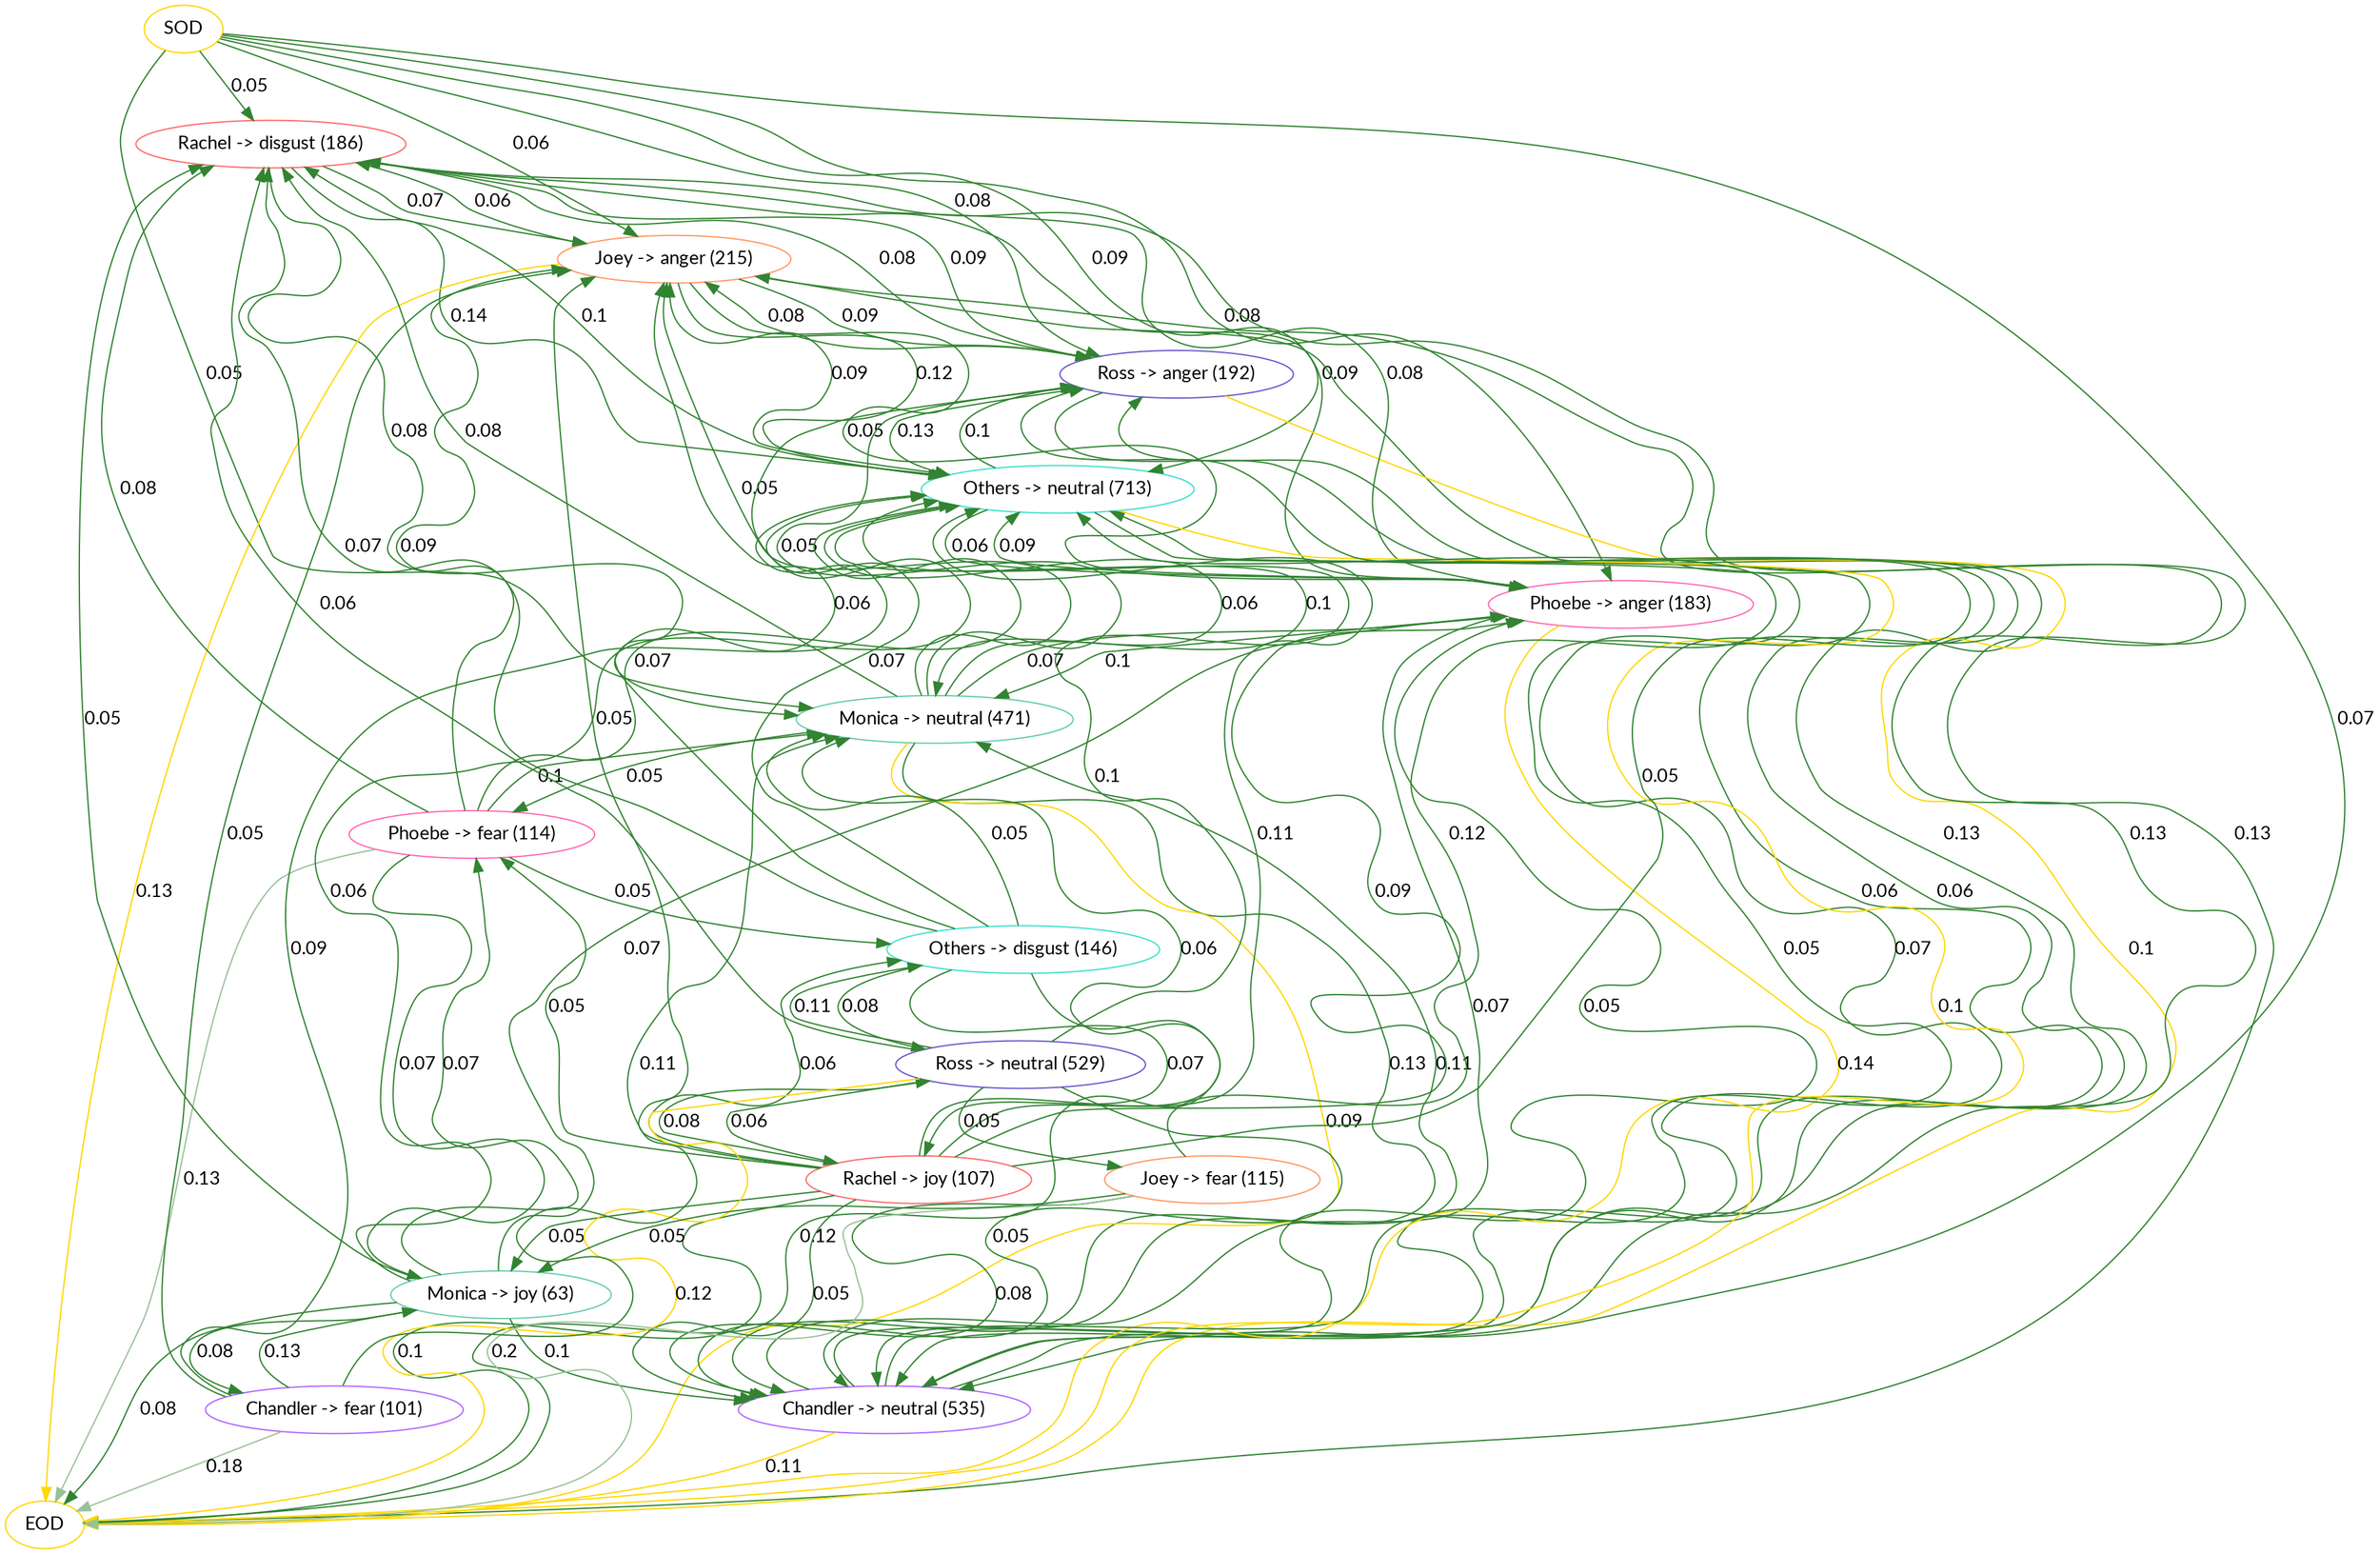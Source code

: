 digraph {
graph [fontname="Lato"];
node [fontname="Lato"];
edge [fontname="Lato"];
// variables_file=DAs_train_emo_none_NONE_1_vars.pkl
SOD [color="#FFD700"];
"Rachel -> disgust (186)" [color="#FF6B6B"];
"Joey -> anger (215)" [color="#FF9966"];
"Monica -> neutral (471)" [color="#66CDAA"];
"Ross -> anger (192)" [color="#6A5ACD"];
"Chandler -> neutral (535)" [color="#B266FF"];
"Phoebe -> anger (183)" [color="#FF69B4"];
"Others -> neutral (713)" [color="#40E0D0"];
EOD [color="#FFD700"];
"Phoebe -> fear (114)" [color="#FF69B4"];
"Monica -> joy (63)" [color="#66CDAA"];
"Others -> disgust (146)" [color="#40E0D0"];
"Rachel -> joy (107)" [color="#FF6B6B"];
"Ross -> neutral (529)" [color="#6A5ACD"];
"Joey -> fear (115)" [color="#FF9966"];
"Chandler -> fear (101)" [color="#B266FF"];
SOD -> "Rachel -> disgust (186)" [key=0, weight=0.05, label=0.05, sentiment=1.0, color="#328332", std_max="#328332", std_min="#328332"];
SOD -> "Joey -> anger (215)" [key=0, weight=0.06, label=0.06, sentiment=1.0, color="#328332", std_max="#328332", std_min="#328332"];
SOD -> "Monica -> neutral (471)" [key=0, weight=0.05, label=0.05, sentiment=1.0, color="#328332", std_max="#328332", std_min="#328332"];
SOD -> "Ross -> anger (192)" [key=0, weight=0.08, label=0.08, sentiment=1.0, color="#328332", std_max="#328332", std_min="#328332"];
SOD -> "Chandler -> neutral (535)" [key=0, weight=0.07, label=0.07, sentiment=1.0, color="#328332", std_max="#328332", std_min="#328332"];
SOD -> "Phoebe -> anger (183)" [key=0, weight=0.08, label=0.08, sentiment=1.0, color="#328332", std_max="#328332", std_min="#328332"];
SOD -> "Others -> neutral (713)" [key=0, weight=0.09, label=0.09, sentiment=1.0, color="#328332", std_max="#328332", std_min="#328332"];
"Rachel -> disgust (186)" -> "Joey -> anger (215)" [key=0, weight=0.07, label=0.07, sentiment=1.0, color="#328332", std_max="#328332", std_min="#328332"];
"Rachel -> disgust (186)" -> "Monica -> neutral (471)" [key=0, weight=0.08, label=0.08, sentiment=1.0, color="#328332", std_max="#328332", std_min="#328332"];
"Rachel -> disgust (186)" -> "Ross -> anger (192)" [key=0, weight=0.08, label=0.08, sentiment=1.0, color="#328332", std_max="#328332", std_min="#328332"];
"Rachel -> disgust (186)" -> "Phoebe -> anger (183)" [key=0, weight=0.09, label=0.09, sentiment=1.0, color="#328332", std_max="#328332", std_min="#328332"];
"Rachel -> disgust (186)" -> "Others -> neutral (713)" [key=0, weight=0.14, label=0.14, sentiment=1.0, color="#328332", std_max="#328332", std_min="#328332"];
"Rachel -> disgust (186)" -> EOD [key=0, weight=0.13, label=0.13, sentiment=1.0, color="#328332", std_max="#328332", std_min="#328332"];
"Joey -> anger (215)" -> "Rachel -> disgust (186)" [key=0, weight=0.06, label=0.06, sentiment=1.0, color="#328332", std_max="#328332", std_min="#328332"];
"Joey -> anger (215)" -> "Ross -> anger (192)" [key=0, weight=0.09, label=0.09, sentiment=1.0, color="#328332", std_max="#328332", std_min="#328332"];
"Joey -> anger (215)" -> "Chandler -> neutral (535)" [key=0, weight=0.13, label=0.13, sentiment=1.0, color="#328332", std_max="#328332", std_min="#328332"];
"Joey -> anger (215)" -> "Phoebe -> anger (183)" [key=0, weight=0.05, label=0.05, sentiment=1.0, color="#328332", std_max="#328332", std_min="#328332"];
"Joey -> anger (215)" -> "Others -> neutral (713)" [key=0, weight=0.12, label=0.12, sentiment=1.0, color="#328332", std_max="#328332", std_min="#328332"];
"Joey -> anger (215)" -> EOD [key=0, weight=0.13, label=0.13, sentiment=0.5, color=gold, std_max=gold, std_min=gold];
"Monica -> neutral (471)" -> "Rachel -> disgust (186)" [key=0, weight=0.08, label=0.08, sentiment=1.0, color="#328332", std_max="#328332", std_min="#328332"];
"Monica -> neutral (471)" -> "Joey -> anger (215)" [key=0, weight=0.05, label=0.05, sentiment=1.0, color="#328332", std_max="#328332", std_min="#328332"];
"Monica -> neutral (471)" -> "Ross -> anger (192)" [key=0, weight=0.05, label=0.05, sentiment=1.0, color="#328332", std_max="#328332", std_min="#328332"];
"Monica -> neutral (471)" -> "Chandler -> neutral (535)" [key=0, weight=0.13, label=0.13, sentiment=1.0, color="#328332", std_max="#328332", std_min="#328332"];
"Monica -> neutral (471)" -> "Phoebe -> anger (183)" [key=0, weight=0.07, label=0.07, sentiment=1.0, color="#328332", std_max="#328332", std_min="#328332"];
"Monica -> neutral (471)" -> "Phoebe -> fear (114)" [key=0, weight=0.05, label=0.05, sentiment=1.0, color="#328332", std_max="#328332", std_min="#328332"];
"Monica -> neutral (471)" -> "Others -> neutral (713)" [key=0, weight=0.1, label=0.1, sentiment=1.0, color="#328332", std_max="#328332", std_min="#328332"];
"Monica -> neutral (471)" -> EOD [key=0, weight=0.09, label=0.09, sentiment=0.5, color=gold, std_max=gold, std_min=gold];
"Ross -> anger (192)" -> "Rachel -> disgust (186)" [key=0, weight=0.09, label=0.09, sentiment=1.0, color="#328332", std_max="#328332", std_min="#328332"];
"Ross -> anger (192)" -> "Joey -> anger (215)" [key=0, weight=0.08, label=0.08, sentiment=1.0, color="#328332", std_max="#328332", std_min="#328332"];
"Ross -> anger (192)" -> "Chandler -> neutral (535)" [key=0, weight=0.06, label=0.06, sentiment=1.0, color="#328332", std_max="#328332", std_min="#328332"];
"Ross -> anger (192)" -> "Others -> neutral (713)" [key=0, weight=0.13, label=0.13, sentiment=1.0, color="#328332", std_max="#328332", std_min="#328332"];
"Ross -> anger (192)" -> EOD [key=0, weight=0.1, label=0.1, sentiment=0.5, color=gold, std_max=gold, std_min=gold];
"Chandler -> neutral (535)" -> "Joey -> anger (215)" [key=0, weight=0.13, label=0.13, sentiment=1.0, color="#328332", std_max="#328332", std_min="#328332"];
"Chandler -> neutral (535)" -> "Monica -> neutral (471)" [key=0, weight=0.11, label=0.11, sentiment=1.0, color="#328332", std_max="#328332", std_min="#328332"];
"Chandler -> neutral (535)" -> "Ross -> anger (192)" [key=0, weight=0.06, label=0.06, sentiment=1.0, color="#328332", std_max="#328332", std_min="#328332"];
"Chandler -> neutral (535)" -> "Phoebe -> anger (183)" [key=0, weight=0.05, label=0.05, sentiment=1.0, color="#328332", std_max="#328332", std_min="#328332"];
"Chandler -> neutral (535)" -> "Others -> neutral (713)" [key=0, weight=0.07, label=0.07, sentiment=1.0, color="#328332", std_max="#328332", std_min="#328332"];
"Chandler -> neutral (535)" -> EOD [key=0, weight=0.11, label=0.11, sentiment=0.5, color=gold, std_max=gold, std_min=gold];
"Phoebe -> anger (183)" -> "Rachel -> disgust (186)" [key=0, weight=0.08, label=0.08, sentiment=1.0, color="#328332", std_max="#328332", std_min="#328332"];
"Phoebe -> anger (183)" -> "Monica -> neutral (471)" [key=0, weight=0.1, label=0.1, sentiment=1.0, color="#328332", std_max="#328332", std_min="#328332"];
"Phoebe -> anger (183)" -> "Chandler -> neutral (535)" [key=0, weight=0.07, label=0.07, sentiment=1.0, color="#328332", std_max="#328332", std_min="#328332"];
"Phoebe -> anger (183)" -> "Others -> neutral (713)" [key=0, weight=0.09, label=0.09, sentiment=1.0, color="#328332", std_max="#328332", std_min="#328332"];
"Phoebe -> anger (183)" -> EOD [key=0, weight=0.14, label=0.14, sentiment=0.5, color=gold, std_max=gold, std_min=gold];
"Others -> neutral (713)" -> "Rachel -> disgust (186)" [key=0, weight=0.1, label=0.1, sentiment=1.0, color="#328332", std_max="#328332", std_min="#328332"];
"Others -> neutral (713)" -> "Joey -> anger (215)" [key=0, weight=0.09, label=0.09, sentiment=1.0, color="#328332", std_max="#328332", std_min="#328332"];
"Others -> neutral (713)" -> "Monica -> neutral (471)" [key=0, weight=0.06, label=0.06, sentiment=1.0, color="#328332", std_max="#328332", std_min="#328332"];
"Others -> neutral (713)" -> "Ross -> anger (192)" [key=0, weight=0.1, label=0.1, sentiment=1.0, color="#328332", std_max="#328332", std_min="#328332"];
"Others -> neutral (713)" -> "Chandler -> neutral (535)" [key=0, weight=0.05, label=0.05, sentiment=1.0, color="#328332", std_max="#328332", std_min="#328332"];
"Others -> neutral (713)" -> "Phoebe -> anger (183)" [key=0, weight=0.06, label=0.06, sentiment=1.0, color="#328332", std_max="#328332", std_min="#328332"];
"Others -> neutral (713)" -> EOD [key=0, weight=0.1, label=0.1, sentiment=0.5, color=gold, std_max=gold, std_min=gold];
"Phoebe -> fear (114)" -> "Rachel -> disgust (186)" [key=0, weight=0.08, label=0.08, sentiment=1.0, color="#328332", std_max="#328332", std_min="#328332"];
"Phoebe -> fear (114)" -> "Joey -> anger (215)" [key=0, weight=0.09, label=0.09, sentiment=1.0, color="#328332", std_max="#328332", std_min="#328332"];
"Phoebe -> fear (114)" -> "Monica -> neutral (471)" [key=0, weight=0.1, label=0.1, sentiment=1.0, color="#328332", std_max="#328332", std_min="#328332"];
"Phoebe -> fear (114)" -> "Monica -> joy (63)" [key=0, weight=0.07, label=0.07, sentiment=1.0, color="#328332", std_max="#328332", std_min="#328332"];
"Phoebe -> fear (114)" -> "Others -> neutral (713)" [key=0, weight=0.07, label=0.07, sentiment=1.0, color="#328332", std_max="#328332", std_min="#328332"];
"Phoebe -> fear (114)" -> "Others -> disgust (146)" [key=0, weight=0.05, label=0.05, sentiment=1.0, color="#328332", std_max="#328332", std_min="#328332"];
"Phoebe -> fear (114)" -> EOD [key=0, weight=0.13, label=0.13, sentiment=0.7849462365591398, color="#99C199", std_max="#227822", std_min=gold];
"Monica -> joy (63)" -> "Rachel -> disgust (186)" [key=0, weight=0.05, label=0.05, sentiment=1.0, color="#328332", std_max="#328332", std_min="#328332"];
"Monica -> joy (63)" -> "Chandler -> neutral (535)" [key=0, weight=0.1, label=0.1, sentiment=1.0, color="#328332", std_max="#328332", std_min="#328332"];
"Monica -> joy (63)" -> "Chandler -> fear (101)" [key=0, weight=0.08, label=0.08, sentiment=1.0, color="#328332", std_max="#328332", std_min="#328332"];
"Monica -> joy (63)" -> "Phoebe -> anger (183)" [key=0, weight=0.07, label=0.07, sentiment=1.0, color="#328332", std_max="#328332", std_min="#328332"];
"Monica -> joy (63)" -> "Phoebe -> fear (114)" [key=0, weight=0.07, label=0.07, sentiment=1.0, color="#328332", std_max="#328332", std_min="#328332"];
"Monica -> joy (63)" -> "Others -> neutral (713)" [key=0, weight=0.06, label=0.06, sentiment=1.0, color="#328332", std_max="#328332", std_min="#328332"];
"Monica -> joy (63)" -> EOD [key=0, weight=0.08, label=0.08, sentiment=1.0, color="#328332", std_max="#328332", std_min="#328332"];
"Others -> disgust (146)" -> "Rachel -> disgust (186)" [key=0, weight=0.07, label=0.07, sentiment=1.0, color="#328332", std_max="#328332", std_min="#328332"];
"Others -> disgust (146)" -> "Rachel -> joy (107)" [key=0, weight=0.07, label=0.07, sentiment=1.0, color="#328332", std_max="#328332", std_min="#328332"];
"Others -> disgust (146)" -> "Joey -> anger (215)" [key=0, weight=0.06, label=0.06, sentiment=1.0, color="#328332", std_max="#328332", std_min="#328332"];
"Others -> disgust (146)" -> "Monica -> neutral (471)" [key=0, weight=0.05, label=0.05, sentiment=1.0, color="#328332", std_max="#328332", std_min="#328332"];
"Others -> disgust (146)" -> "Ross -> neutral (529)" [key=0, weight=0.08, label=0.08, sentiment=1.0, color="#328332", std_max="#328332", std_min="#328332"];
"Others -> disgust (146)" -> "Ross -> anger (192)" [key=0, weight=0.07, label=0.07, sentiment=1.0, color="#328332", std_max="#328332", std_min="#328332"];
"Others -> disgust (146)" -> EOD [key=0, weight=0.12, label=0.12, sentiment=1.0, color="#328332", std_max="#328332", std_min="#328332"];
"Rachel -> joy (107)" -> "Joey -> anger (215)" [key=0, weight=0.05, label=0.05, sentiment=1.0, color="#328332", std_max="#328332", std_min="#328332"];
"Rachel -> joy (107)" -> "Monica -> neutral (471)" [key=0, weight=0.06, label=0.06, sentiment=1.0, color="#328332", std_max="#328332", std_min="#328332"];
"Rachel -> joy (107)" -> "Monica -> joy (63)" [key=0, weight=0.05, label=0.05, sentiment=1.0, color="#328332", std_max="#328332", std_min="#328332"];
"Rachel -> joy (107)" -> "Ross -> neutral (529)" [key=0, weight=0.08, label=0.08, sentiment=1.0, color="#328332", std_max="#328332", std_min="#328332"];
"Rachel -> joy (107)" -> "Ross -> anger (192)" [key=0, weight=0.05, label=0.05, sentiment=1.0, color="#328332", std_max="#328332", std_min="#328332"];
"Rachel -> joy (107)" -> "Chandler -> neutral (535)" [key=0, weight=0.05, label=0.05, sentiment=1.0, color="#328332", std_max="#328332", std_min="#328332"];
"Rachel -> joy (107)" -> "Phoebe -> anger (183)" [key=0, weight=0.09, label=0.09, sentiment=1.0, color="#328332", std_max="#328332", std_min="#328332"];
"Rachel -> joy (107)" -> "Phoebe -> fear (114)" [key=0, weight=0.05, label=0.05, sentiment=1.0, color="#328332", std_max="#328332", std_min="#328332"];
"Rachel -> joy (107)" -> "Others -> neutral (713)" [key=0, weight=0.11, label=0.11, sentiment=1.0, color="#328332", std_max="#328332", std_min="#328332"];
"Rachel -> joy (107)" -> "Others -> disgust (146)" [key=0, weight=0.06, label=0.06, sentiment=1.0, color="#328332", std_max="#328332", std_min="#328332"];
"Rachel -> joy (107)" -> EOD [key=0, weight=0.1, label=0.1, sentiment=1.0, color="#328332", std_max="#328332", std_min="#328332"];
"Ross -> neutral (529)" -> "Rachel -> disgust (186)" [key=0, weight=0.06, label=0.06, sentiment=1.0, color="#328332", std_max="#328332", std_min="#328332"];
"Ross -> neutral (529)" -> "Rachel -> joy (107)" [key=0, weight=0.06, label=0.06, sentiment=1.0, color="#328332", std_max="#328332", std_min="#328332"];
"Ross -> neutral (529)" -> "Joey -> fear (115)" [key=0, weight=0.05, label=0.05, sentiment=1.0, color="#328332", std_max="#328332", std_min="#328332"];
"Ross -> neutral (529)" -> "Chandler -> neutral (535)" [key=0, weight=0.05, label=0.05, sentiment=1.0, color="#328332", std_max="#328332", std_min="#328332"];
"Ross -> neutral (529)" -> "Others -> neutral (713)" [key=0, weight=0.1, label=0.1, sentiment=1.0, color="#328332", std_max="#328332", std_min="#328332"];
"Ross -> neutral (529)" -> "Others -> disgust (146)" [key=0, weight=0.11, label=0.11, sentiment=1.0, color="#328332", std_max="#328332", std_min="#328332"];
"Ross -> neutral (529)" -> EOD [key=0, weight=0.12, label=0.12, sentiment=0.5, color=gold, std_max=gold, std_min=gold];
"Joey -> fear (115)" -> "Monica -> joy (63)" [key=0, weight=0.05, label=0.05, sentiment=1.0, color="#328332", std_max="#328332", std_min="#328332"];
"Joey -> fear (115)" -> "Chandler -> neutral (535)" [key=0, weight=0.08, label=0.08, sentiment=1.0, color="#328332", std_max="#328332", std_min="#328332"];
"Joey -> fear (115)" -> "Others -> neutral (713)" [key=0, weight=0.12, label=0.12, sentiment=1.0, color="#328332", std_max="#328332", std_min="#328332"];
"Joey -> fear (115)" -> EOD [key=0, weight=0.2, label=0.2, sentiment=0.7849462365591398, color="#99C199", std_max="#227822", std_min=gold];
"Chandler -> fear (101)" -> "Joey -> anger (215)" [key=0, weight=0.05, label=0.05, sentiment=1.0, color="#328332", std_max="#328332", std_min="#328332"];
"Chandler -> fear (101)" -> "Monica -> neutral (471)" [key=0, weight=0.11, label=0.11, sentiment=1.0, color="#328332", std_max="#328332", std_min="#328332"];
"Chandler -> fear (101)" -> "Monica -> joy (63)" [key=0, weight=0.13, label=0.13, sentiment=1.0, color="#328332", std_max="#328332", std_min="#328332"];
"Chandler -> fear (101)" -> "Others -> neutral (713)" [key=0, weight=0.09, label=0.09, sentiment=1.0, color="#328332", std_max="#328332", std_min="#328332"];
"Chandler -> fear (101)" -> EOD [key=0, weight=0.18, label=0.18, sentiment=0.7849462365591398, color="#99C199", std_max="#227822", std_min=gold];
}
